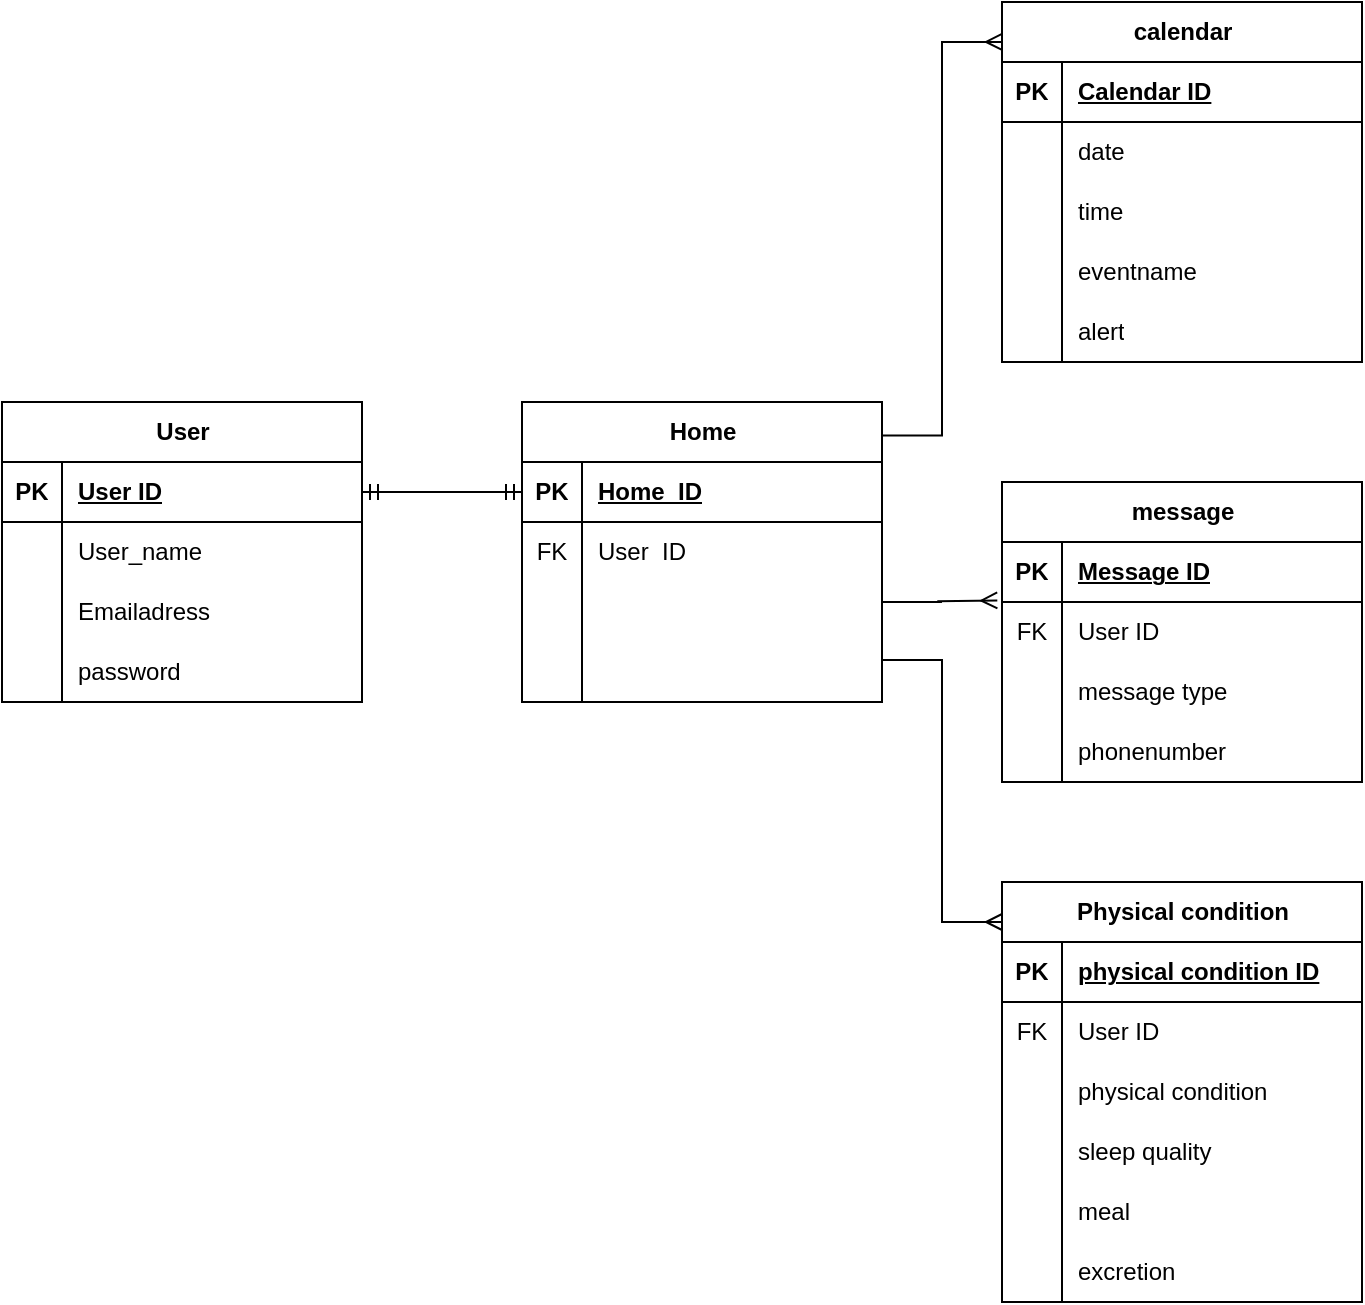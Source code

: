 <mxfile version="22.1.20" type="device">
  <diagram name="ページ1" id="rF1q2CGFbKr-LiLdyYzh">
    <mxGraphModel dx="1050" dy="557" grid="1" gridSize="10" guides="1" tooltips="1" connect="1" arrows="1" fold="1" page="1" pageScale="1" pageWidth="1169" pageHeight="827" math="0" shadow="0">
      <root>
        <mxCell id="0" />
        <mxCell id="1" parent="0" />
        <mxCell id="Z9brL_8OJlglfkDs3yVi-2" value="User" style="shape=table;startSize=30;container=1;collapsible=1;childLayout=tableLayout;fixedRows=1;rowLines=0;fontStyle=1;align=center;resizeLast=1;html=1;" vertex="1" parent="1">
          <mxGeometry x="280" y="360" width="180" height="150" as="geometry" />
        </mxCell>
        <mxCell id="Z9brL_8OJlglfkDs3yVi-3" value="" style="shape=tableRow;horizontal=0;startSize=0;swimlaneHead=0;swimlaneBody=0;fillColor=none;collapsible=0;dropTarget=0;points=[[0,0.5],[1,0.5]];portConstraint=eastwest;top=0;left=0;right=0;bottom=1;" vertex="1" parent="Z9brL_8OJlglfkDs3yVi-2">
          <mxGeometry y="30" width="180" height="30" as="geometry" />
        </mxCell>
        <mxCell id="Z9brL_8OJlglfkDs3yVi-4" value="PK" style="shape=partialRectangle;connectable=0;fillColor=none;top=0;left=0;bottom=0;right=0;fontStyle=1;overflow=hidden;whiteSpace=wrap;html=1;" vertex="1" parent="Z9brL_8OJlglfkDs3yVi-3">
          <mxGeometry width="30" height="30" as="geometry">
            <mxRectangle width="30" height="30" as="alternateBounds" />
          </mxGeometry>
        </mxCell>
        <mxCell id="Z9brL_8OJlglfkDs3yVi-5" value="User ID" style="shape=partialRectangle;connectable=0;fillColor=none;top=0;left=0;bottom=0;right=0;align=left;spacingLeft=6;fontStyle=5;overflow=hidden;whiteSpace=wrap;html=1;" vertex="1" parent="Z9brL_8OJlglfkDs3yVi-3">
          <mxGeometry x="30" width="150" height="30" as="geometry">
            <mxRectangle width="150" height="30" as="alternateBounds" />
          </mxGeometry>
        </mxCell>
        <mxCell id="Z9brL_8OJlglfkDs3yVi-6" value="" style="shape=tableRow;horizontal=0;startSize=0;swimlaneHead=0;swimlaneBody=0;fillColor=none;collapsible=0;dropTarget=0;points=[[0,0.5],[1,0.5]];portConstraint=eastwest;top=0;left=0;right=0;bottom=0;" vertex="1" parent="Z9brL_8OJlglfkDs3yVi-2">
          <mxGeometry y="60" width="180" height="30" as="geometry" />
        </mxCell>
        <mxCell id="Z9brL_8OJlglfkDs3yVi-7" value="" style="shape=partialRectangle;connectable=0;fillColor=none;top=0;left=0;bottom=0;right=0;editable=1;overflow=hidden;whiteSpace=wrap;html=1;" vertex="1" parent="Z9brL_8OJlglfkDs3yVi-6">
          <mxGeometry width="30" height="30" as="geometry">
            <mxRectangle width="30" height="30" as="alternateBounds" />
          </mxGeometry>
        </mxCell>
        <mxCell id="Z9brL_8OJlglfkDs3yVi-8" value="User_name" style="shape=partialRectangle;connectable=0;fillColor=none;top=0;left=0;bottom=0;right=0;align=left;spacingLeft=6;overflow=hidden;whiteSpace=wrap;html=1;" vertex="1" parent="Z9brL_8OJlglfkDs3yVi-6">
          <mxGeometry x="30" width="150" height="30" as="geometry">
            <mxRectangle width="150" height="30" as="alternateBounds" />
          </mxGeometry>
        </mxCell>
        <mxCell id="Z9brL_8OJlglfkDs3yVi-9" value="" style="shape=tableRow;horizontal=0;startSize=0;swimlaneHead=0;swimlaneBody=0;fillColor=none;collapsible=0;dropTarget=0;points=[[0,0.5],[1,0.5]];portConstraint=eastwest;top=0;left=0;right=0;bottom=0;" vertex="1" parent="Z9brL_8OJlglfkDs3yVi-2">
          <mxGeometry y="90" width="180" height="30" as="geometry" />
        </mxCell>
        <mxCell id="Z9brL_8OJlglfkDs3yVi-10" value="" style="shape=partialRectangle;connectable=0;fillColor=none;top=0;left=0;bottom=0;right=0;editable=1;overflow=hidden;whiteSpace=wrap;html=1;" vertex="1" parent="Z9brL_8OJlglfkDs3yVi-9">
          <mxGeometry width="30" height="30" as="geometry">
            <mxRectangle width="30" height="30" as="alternateBounds" />
          </mxGeometry>
        </mxCell>
        <mxCell id="Z9brL_8OJlglfkDs3yVi-11" value="Emailadress" style="shape=partialRectangle;connectable=0;fillColor=none;top=0;left=0;bottom=0;right=0;align=left;spacingLeft=6;overflow=hidden;whiteSpace=wrap;html=1;" vertex="1" parent="Z9brL_8OJlglfkDs3yVi-9">
          <mxGeometry x="30" width="150" height="30" as="geometry">
            <mxRectangle width="150" height="30" as="alternateBounds" />
          </mxGeometry>
        </mxCell>
        <mxCell id="Z9brL_8OJlglfkDs3yVi-12" value="" style="shape=tableRow;horizontal=0;startSize=0;swimlaneHead=0;swimlaneBody=0;fillColor=none;collapsible=0;dropTarget=0;points=[[0,0.5],[1,0.5]];portConstraint=eastwest;top=0;left=0;right=0;bottom=0;" vertex="1" parent="Z9brL_8OJlglfkDs3yVi-2">
          <mxGeometry y="120" width="180" height="30" as="geometry" />
        </mxCell>
        <mxCell id="Z9brL_8OJlglfkDs3yVi-13" value="" style="shape=partialRectangle;connectable=0;fillColor=none;top=0;left=0;bottom=0;right=0;editable=1;overflow=hidden;whiteSpace=wrap;html=1;" vertex="1" parent="Z9brL_8OJlglfkDs3yVi-12">
          <mxGeometry width="30" height="30" as="geometry">
            <mxRectangle width="30" height="30" as="alternateBounds" />
          </mxGeometry>
        </mxCell>
        <mxCell id="Z9brL_8OJlglfkDs3yVi-14" value="password" style="shape=partialRectangle;connectable=0;fillColor=none;top=0;left=0;bottom=0;right=0;align=left;spacingLeft=6;overflow=hidden;whiteSpace=wrap;html=1;" vertex="1" parent="Z9brL_8OJlglfkDs3yVi-12">
          <mxGeometry x="30" width="150" height="30" as="geometry">
            <mxRectangle width="150" height="30" as="alternateBounds" />
          </mxGeometry>
        </mxCell>
        <mxCell id="Z9brL_8OJlglfkDs3yVi-15" style="edgeStyle=orthogonalEdgeStyle;rounded=0;orthogonalLoop=1;jettySize=auto;html=1;exitX=1;exitY=0.5;exitDx=0;exitDy=0;" edge="1" parent="Z9brL_8OJlglfkDs3yVi-2" source="Z9brL_8OJlglfkDs3yVi-3" target="Z9brL_8OJlglfkDs3yVi-3">
          <mxGeometry relative="1" as="geometry" />
        </mxCell>
        <mxCell id="Z9brL_8OJlglfkDs3yVi-16" value="Physical condition" style="shape=table;startSize=30;container=1;collapsible=1;childLayout=tableLayout;fixedRows=1;rowLines=0;fontStyle=1;align=center;resizeLast=1;html=1;" vertex="1" parent="1">
          <mxGeometry x="780" y="600" width="180" height="210" as="geometry" />
        </mxCell>
        <mxCell id="Z9brL_8OJlglfkDs3yVi-17" value="" style="shape=tableRow;horizontal=0;startSize=0;swimlaneHead=0;swimlaneBody=0;fillColor=none;collapsible=0;dropTarget=0;points=[[0,0.5],[1,0.5]];portConstraint=eastwest;top=0;left=0;right=0;bottom=1;" vertex="1" parent="Z9brL_8OJlglfkDs3yVi-16">
          <mxGeometry y="30" width="180" height="30" as="geometry" />
        </mxCell>
        <mxCell id="Z9brL_8OJlglfkDs3yVi-18" value="PK" style="shape=partialRectangle;connectable=0;fillColor=none;top=0;left=0;bottom=0;right=0;fontStyle=1;overflow=hidden;whiteSpace=wrap;html=1;" vertex="1" parent="Z9brL_8OJlglfkDs3yVi-17">
          <mxGeometry width="30" height="30" as="geometry">
            <mxRectangle width="30" height="30" as="alternateBounds" />
          </mxGeometry>
        </mxCell>
        <mxCell id="Z9brL_8OJlglfkDs3yVi-19" value="physical condition ID" style="shape=partialRectangle;connectable=0;fillColor=none;top=0;left=0;bottom=0;right=0;align=left;spacingLeft=6;fontStyle=5;overflow=hidden;whiteSpace=wrap;html=1;" vertex="1" parent="Z9brL_8OJlglfkDs3yVi-17">
          <mxGeometry x="30" width="150" height="30" as="geometry">
            <mxRectangle width="150" height="30" as="alternateBounds" />
          </mxGeometry>
        </mxCell>
        <mxCell id="Z9brL_8OJlglfkDs3yVi-20" style="shape=tableRow;horizontal=0;startSize=0;swimlaneHead=0;swimlaneBody=0;fillColor=none;collapsible=0;dropTarget=0;points=[[0,0.5],[1,0.5]];portConstraint=eastwest;top=0;left=0;right=0;bottom=0;" vertex="1" parent="Z9brL_8OJlglfkDs3yVi-16">
          <mxGeometry y="60" width="180" height="30" as="geometry" />
        </mxCell>
        <mxCell id="Z9brL_8OJlglfkDs3yVi-21" value="FK" style="shape=partialRectangle;connectable=0;fillColor=none;top=0;left=0;bottom=0;right=0;editable=1;overflow=hidden;whiteSpace=wrap;html=1;" vertex="1" parent="Z9brL_8OJlglfkDs3yVi-20">
          <mxGeometry width="30" height="30" as="geometry">
            <mxRectangle width="30" height="30" as="alternateBounds" />
          </mxGeometry>
        </mxCell>
        <mxCell id="Z9brL_8OJlglfkDs3yVi-22" value="User ID" style="shape=partialRectangle;connectable=0;fillColor=none;top=0;left=0;bottom=0;right=0;align=left;spacingLeft=6;overflow=hidden;whiteSpace=wrap;html=1;" vertex="1" parent="Z9brL_8OJlglfkDs3yVi-20">
          <mxGeometry x="30" width="150" height="30" as="geometry">
            <mxRectangle width="150" height="30" as="alternateBounds" />
          </mxGeometry>
        </mxCell>
        <mxCell id="Z9brL_8OJlglfkDs3yVi-23" value="" style="shape=tableRow;horizontal=0;startSize=0;swimlaneHead=0;swimlaneBody=0;fillColor=none;collapsible=0;dropTarget=0;points=[[0,0.5],[1,0.5]];portConstraint=eastwest;top=0;left=0;right=0;bottom=0;" vertex="1" parent="Z9brL_8OJlglfkDs3yVi-16">
          <mxGeometry y="90" width="180" height="30" as="geometry" />
        </mxCell>
        <mxCell id="Z9brL_8OJlglfkDs3yVi-24" value="" style="shape=partialRectangle;connectable=0;fillColor=none;top=0;left=0;bottom=0;right=0;editable=1;overflow=hidden;whiteSpace=wrap;html=1;" vertex="1" parent="Z9brL_8OJlglfkDs3yVi-23">
          <mxGeometry width="30" height="30" as="geometry">
            <mxRectangle width="30" height="30" as="alternateBounds" />
          </mxGeometry>
        </mxCell>
        <mxCell id="Z9brL_8OJlglfkDs3yVi-25" value="physical condition" style="shape=partialRectangle;connectable=0;fillColor=none;top=0;left=0;bottom=0;right=0;align=left;spacingLeft=6;overflow=hidden;whiteSpace=wrap;html=1;" vertex="1" parent="Z9brL_8OJlglfkDs3yVi-23">
          <mxGeometry x="30" width="150" height="30" as="geometry">
            <mxRectangle width="150" height="30" as="alternateBounds" />
          </mxGeometry>
        </mxCell>
        <mxCell id="Z9brL_8OJlglfkDs3yVi-26" value="" style="shape=tableRow;horizontal=0;startSize=0;swimlaneHead=0;swimlaneBody=0;fillColor=none;collapsible=0;dropTarget=0;points=[[0,0.5],[1,0.5]];portConstraint=eastwest;top=0;left=0;right=0;bottom=0;" vertex="1" parent="Z9brL_8OJlglfkDs3yVi-16">
          <mxGeometry y="120" width="180" height="30" as="geometry" />
        </mxCell>
        <mxCell id="Z9brL_8OJlglfkDs3yVi-27" value="" style="shape=partialRectangle;connectable=0;fillColor=none;top=0;left=0;bottom=0;right=0;editable=1;overflow=hidden;whiteSpace=wrap;html=1;" vertex="1" parent="Z9brL_8OJlglfkDs3yVi-26">
          <mxGeometry width="30" height="30" as="geometry">
            <mxRectangle width="30" height="30" as="alternateBounds" />
          </mxGeometry>
        </mxCell>
        <mxCell id="Z9brL_8OJlglfkDs3yVi-28" value="sleep quality" style="shape=partialRectangle;connectable=0;fillColor=none;top=0;left=0;bottom=0;right=0;align=left;spacingLeft=6;overflow=hidden;whiteSpace=wrap;html=1;" vertex="1" parent="Z9brL_8OJlglfkDs3yVi-26">
          <mxGeometry x="30" width="150" height="30" as="geometry">
            <mxRectangle width="150" height="30" as="alternateBounds" />
          </mxGeometry>
        </mxCell>
        <mxCell id="Z9brL_8OJlglfkDs3yVi-29" value="" style="shape=tableRow;horizontal=0;startSize=0;swimlaneHead=0;swimlaneBody=0;fillColor=none;collapsible=0;dropTarget=0;points=[[0,0.5],[1,0.5]];portConstraint=eastwest;top=0;left=0;right=0;bottom=0;" vertex="1" parent="Z9brL_8OJlglfkDs3yVi-16">
          <mxGeometry y="150" width="180" height="30" as="geometry" />
        </mxCell>
        <mxCell id="Z9brL_8OJlglfkDs3yVi-30" value="" style="shape=partialRectangle;connectable=0;fillColor=none;top=0;left=0;bottom=0;right=0;editable=1;overflow=hidden;whiteSpace=wrap;html=1;" vertex="1" parent="Z9brL_8OJlglfkDs3yVi-29">
          <mxGeometry width="30" height="30" as="geometry">
            <mxRectangle width="30" height="30" as="alternateBounds" />
          </mxGeometry>
        </mxCell>
        <mxCell id="Z9brL_8OJlglfkDs3yVi-31" value="meal" style="shape=partialRectangle;connectable=0;fillColor=none;top=0;left=0;bottom=0;right=0;align=left;spacingLeft=6;overflow=hidden;whiteSpace=wrap;html=1;" vertex="1" parent="Z9brL_8OJlglfkDs3yVi-29">
          <mxGeometry x="30" width="150" height="30" as="geometry">
            <mxRectangle width="150" height="30" as="alternateBounds" />
          </mxGeometry>
        </mxCell>
        <mxCell id="Z9brL_8OJlglfkDs3yVi-32" style="shape=tableRow;horizontal=0;startSize=0;swimlaneHead=0;swimlaneBody=0;fillColor=none;collapsible=0;dropTarget=0;points=[[0,0.5],[1,0.5]];portConstraint=eastwest;top=0;left=0;right=0;bottom=0;" vertex="1" parent="Z9brL_8OJlglfkDs3yVi-16">
          <mxGeometry y="180" width="180" height="30" as="geometry" />
        </mxCell>
        <mxCell id="Z9brL_8OJlglfkDs3yVi-33" style="shape=partialRectangle;connectable=0;fillColor=none;top=0;left=0;bottom=0;right=0;editable=1;overflow=hidden;whiteSpace=wrap;html=1;" vertex="1" parent="Z9brL_8OJlglfkDs3yVi-32">
          <mxGeometry width="30" height="30" as="geometry">
            <mxRectangle width="30" height="30" as="alternateBounds" />
          </mxGeometry>
        </mxCell>
        <mxCell id="Z9brL_8OJlglfkDs3yVi-34" value="excretion" style="shape=partialRectangle;connectable=0;fillColor=none;top=0;left=0;bottom=0;right=0;align=left;spacingLeft=6;overflow=hidden;whiteSpace=wrap;html=1;" vertex="1" parent="Z9brL_8OJlglfkDs3yVi-32">
          <mxGeometry x="30" width="150" height="30" as="geometry">
            <mxRectangle width="150" height="30" as="alternateBounds" />
          </mxGeometry>
        </mxCell>
        <mxCell id="Z9brL_8OJlglfkDs3yVi-35" value="message" style="shape=table;startSize=30;container=1;collapsible=1;childLayout=tableLayout;fixedRows=1;rowLines=0;fontStyle=1;align=center;resizeLast=1;html=1;" vertex="1" parent="1">
          <mxGeometry x="780" y="400" width="180" height="150" as="geometry" />
        </mxCell>
        <mxCell id="Z9brL_8OJlglfkDs3yVi-36" value="" style="shape=tableRow;horizontal=0;startSize=0;swimlaneHead=0;swimlaneBody=0;fillColor=none;collapsible=0;dropTarget=0;points=[[0,0.5],[1,0.5]];portConstraint=eastwest;top=0;left=0;right=0;bottom=1;" vertex="1" parent="Z9brL_8OJlglfkDs3yVi-35">
          <mxGeometry y="30" width="180" height="30" as="geometry" />
        </mxCell>
        <mxCell id="Z9brL_8OJlglfkDs3yVi-37" value="PK" style="shape=partialRectangle;connectable=0;fillColor=none;top=0;left=0;bottom=0;right=0;fontStyle=1;overflow=hidden;whiteSpace=wrap;html=1;" vertex="1" parent="Z9brL_8OJlglfkDs3yVi-36">
          <mxGeometry width="30" height="30" as="geometry">
            <mxRectangle width="30" height="30" as="alternateBounds" />
          </mxGeometry>
        </mxCell>
        <mxCell id="Z9brL_8OJlglfkDs3yVi-38" value="Message ID" style="shape=partialRectangle;connectable=0;fillColor=none;top=0;left=0;bottom=0;right=0;align=left;spacingLeft=6;fontStyle=5;overflow=hidden;whiteSpace=wrap;html=1;" vertex="1" parent="Z9brL_8OJlglfkDs3yVi-36">
          <mxGeometry x="30" width="150" height="30" as="geometry">
            <mxRectangle width="150" height="30" as="alternateBounds" />
          </mxGeometry>
        </mxCell>
        <mxCell id="Z9brL_8OJlglfkDs3yVi-39" value="" style="shape=tableRow;horizontal=0;startSize=0;swimlaneHead=0;swimlaneBody=0;fillColor=none;collapsible=0;dropTarget=0;points=[[0,0.5],[1,0.5]];portConstraint=eastwest;top=0;left=0;right=0;bottom=0;" vertex="1" parent="Z9brL_8OJlglfkDs3yVi-35">
          <mxGeometry y="60" width="180" height="30" as="geometry" />
        </mxCell>
        <mxCell id="Z9brL_8OJlglfkDs3yVi-40" value="FK" style="shape=partialRectangle;connectable=0;fillColor=none;top=0;left=0;bottom=0;right=0;editable=1;overflow=hidden;whiteSpace=wrap;html=1;" vertex="1" parent="Z9brL_8OJlglfkDs3yVi-39">
          <mxGeometry width="30" height="30" as="geometry">
            <mxRectangle width="30" height="30" as="alternateBounds" />
          </mxGeometry>
        </mxCell>
        <mxCell id="Z9brL_8OJlglfkDs3yVi-41" value="User ID" style="shape=partialRectangle;connectable=0;fillColor=none;top=0;left=0;bottom=0;right=0;align=left;spacingLeft=6;overflow=hidden;whiteSpace=wrap;html=1;" vertex="1" parent="Z9brL_8OJlglfkDs3yVi-39">
          <mxGeometry x="30" width="150" height="30" as="geometry">
            <mxRectangle width="150" height="30" as="alternateBounds" />
          </mxGeometry>
        </mxCell>
        <mxCell id="Z9brL_8OJlglfkDs3yVi-42" value="" style="shape=tableRow;horizontal=0;startSize=0;swimlaneHead=0;swimlaneBody=0;fillColor=none;collapsible=0;dropTarget=0;points=[[0,0.5],[1,0.5]];portConstraint=eastwest;top=0;left=0;right=0;bottom=0;" vertex="1" parent="Z9brL_8OJlglfkDs3yVi-35">
          <mxGeometry y="90" width="180" height="30" as="geometry" />
        </mxCell>
        <mxCell id="Z9brL_8OJlglfkDs3yVi-43" value="" style="shape=partialRectangle;connectable=0;fillColor=none;top=0;left=0;bottom=0;right=0;editable=1;overflow=hidden;whiteSpace=wrap;html=1;" vertex="1" parent="Z9brL_8OJlglfkDs3yVi-42">
          <mxGeometry width="30" height="30" as="geometry">
            <mxRectangle width="30" height="30" as="alternateBounds" />
          </mxGeometry>
        </mxCell>
        <mxCell id="Z9brL_8OJlglfkDs3yVi-44" value="message type" style="shape=partialRectangle;connectable=0;fillColor=none;top=0;left=0;bottom=0;right=0;align=left;spacingLeft=6;overflow=hidden;whiteSpace=wrap;html=1;" vertex="1" parent="Z9brL_8OJlglfkDs3yVi-42">
          <mxGeometry x="30" width="150" height="30" as="geometry">
            <mxRectangle width="150" height="30" as="alternateBounds" />
          </mxGeometry>
        </mxCell>
        <mxCell id="Z9brL_8OJlglfkDs3yVi-45" value="" style="shape=tableRow;horizontal=0;startSize=0;swimlaneHead=0;swimlaneBody=0;fillColor=none;collapsible=0;dropTarget=0;points=[[0,0.5],[1,0.5]];portConstraint=eastwest;top=0;left=0;right=0;bottom=0;" vertex="1" parent="Z9brL_8OJlglfkDs3yVi-35">
          <mxGeometry y="120" width="180" height="30" as="geometry" />
        </mxCell>
        <mxCell id="Z9brL_8OJlglfkDs3yVi-46" value="" style="shape=partialRectangle;connectable=0;fillColor=none;top=0;left=0;bottom=0;right=0;editable=1;overflow=hidden;whiteSpace=wrap;html=1;" vertex="1" parent="Z9brL_8OJlglfkDs3yVi-45">
          <mxGeometry width="30" height="30" as="geometry">
            <mxRectangle width="30" height="30" as="alternateBounds" />
          </mxGeometry>
        </mxCell>
        <mxCell id="Z9brL_8OJlglfkDs3yVi-47" value="phonenumber" style="shape=partialRectangle;connectable=0;fillColor=none;top=0;left=0;bottom=0;right=0;align=left;spacingLeft=6;overflow=hidden;whiteSpace=wrap;html=1;" vertex="1" parent="Z9brL_8OJlglfkDs3yVi-45">
          <mxGeometry x="30" width="150" height="30" as="geometry">
            <mxRectangle width="150" height="30" as="alternateBounds" />
          </mxGeometry>
        </mxCell>
        <mxCell id="Z9brL_8OJlglfkDs3yVi-48" value="calendar" style="shape=table;startSize=30;container=1;collapsible=1;childLayout=tableLayout;fixedRows=1;rowLines=0;fontStyle=1;align=center;resizeLast=1;html=1;swimlaneLine=1;perimeterSpacing=0;" vertex="1" parent="1">
          <mxGeometry x="780" y="160" width="180" height="180" as="geometry">
            <mxRectangle x="10" y="210" width="90" height="30" as="alternateBounds" />
          </mxGeometry>
        </mxCell>
        <mxCell id="Z9brL_8OJlglfkDs3yVi-49" value="" style="shape=tableRow;horizontal=0;startSize=0;swimlaneHead=0;swimlaneBody=0;fillColor=none;collapsible=0;dropTarget=0;points=[[0,0.5],[1,0.5]];portConstraint=eastwest;top=0;left=0;right=0;bottom=1;" vertex="1" parent="Z9brL_8OJlglfkDs3yVi-48">
          <mxGeometry y="30" width="180" height="30" as="geometry" />
        </mxCell>
        <mxCell id="Z9brL_8OJlglfkDs3yVi-50" value="PK" style="shape=partialRectangle;connectable=0;fillColor=none;top=0;left=0;bottom=0;right=0;fontStyle=1;overflow=hidden;whiteSpace=wrap;html=1;" vertex="1" parent="Z9brL_8OJlglfkDs3yVi-49">
          <mxGeometry width="30" height="30" as="geometry">
            <mxRectangle width="30" height="30" as="alternateBounds" />
          </mxGeometry>
        </mxCell>
        <mxCell id="Z9brL_8OJlglfkDs3yVi-51" value="Calendar ID" style="shape=partialRectangle;connectable=0;fillColor=none;top=0;left=0;bottom=0;right=0;align=left;spacingLeft=6;fontStyle=5;overflow=hidden;whiteSpace=wrap;html=1;" vertex="1" parent="Z9brL_8OJlglfkDs3yVi-49">
          <mxGeometry x="30" width="150" height="30" as="geometry">
            <mxRectangle width="150" height="30" as="alternateBounds" />
          </mxGeometry>
        </mxCell>
        <mxCell id="Z9brL_8OJlglfkDs3yVi-52" value="" style="shape=tableRow;horizontal=0;startSize=0;swimlaneHead=0;swimlaneBody=0;fillColor=none;collapsible=0;dropTarget=0;points=[[0,0.5],[1,0.5]];portConstraint=eastwest;top=0;left=0;right=0;bottom=0;" vertex="1" parent="Z9brL_8OJlglfkDs3yVi-48">
          <mxGeometry y="60" width="180" height="30" as="geometry" />
        </mxCell>
        <mxCell id="Z9brL_8OJlglfkDs3yVi-53" value="" style="shape=partialRectangle;connectable=0;fillColor=none;top=0;left=0;bottom=0;right=0;editable=1;overflow=hidden;whiteSpace=wrap;html=1;" vertex="1" parent="Z9brL_8OJlglfkDs3yVi-52">
          <mxGeometry width="30" height="30" as="geometry">
            <mxRectangle width="30" height="30" as="alternateBounds" />
          </mxGeometry>
        </mxCell>
        <mxCell id="Z9brL_8OJlglfkDs3yVi-54" value="date" style="shape=partialRectangle;connectable=0;fillColor=none;top=0;left=0;bottom=0;right=0;align=left;spacingLeft=6;overflow=hidden;whiteSpace=wrap;html=1;" vertex="1" parent="Z9brL_8OJlglfkDs3yVi-52">
          <mxGeometry x="30" width="150" height="30" as="geometry">
            <mxRectangle width="150" height="30" as="alternateBounds" />
          </mxGeometry>
        </mxCell>
        <mxCell id="Z9brL_8OJlglfkDs3yVi-55" value="" style="shape=tableRow;horizontal=0;startSize=0;swimlaneHead=0;swimlaneBody=0;fillColor=none;collapsible=0;dropTarget=0;points=[[0,0.5],[1,0.5]];portConstraint=eastwest;top=0;left=0;right=0;bottom=0;" vertex="1" parent="Z9brL_8OJlglfkDs3yVi-48">
          <mxGeometry y="90" width="180" height="30" as="geometry" />
        </mxCell>
        <mxCell id="Z9brL_8OJlglfkDs3yVi-56" value="" style="shape=partialRectangle;connectable=0;fillColor=none;top=0;left=0;bottom=0;right=0;editable=1;overflow=hidden;whiteSpace=wrap;html=1;" vertex="1" parent="Z9brL_8OJlglfkDs3yVi-55">
          <mxGeometry width="30" height="30" as="geometry">
            <mxRectangle width="30" height="30" as="alternateBounds" />
          </mxGeometry>
        </mxCell>
        <mxCell id="Z9brL_8OJlglfkDs3yVi-57" value="time" style="shape=partialRectangle;connectable=0;fillColor=none;top=0;left=0;bottom=0;right=0;align=left;spacingLeft=6;overflow=hidden;whiteSpace=wrap;html=1;" vertex="1" parent="Z9brL_8OJlglfkDs3yVi-55">
          <mxGeometry x="30" width="150" height="30" as="geometry">
            <mxRectangle width="150" height="30" as="alternateBounds" />
          </mxGeometry>
        </mxCell>
        <mxCell id="Z9brL_8OJlglfkDs3yVi-58" value="" style="shape=tableRow;horizontal=0;startSize=0;swimlaneHead=0;swimlaneBody=0;fillColor=none;collapsible=0;dropTarget=0;points=[[0,0.5],[1,0.5]];portConstraint=eastwest;top=0;left=0;right=0;bottom=0;" vertex="1" parent="Z9brL_8OJlglfkDs3yVi-48">
          <mxGeometry y="120" width="180" height="30" as="geometry" />
        </mxCell>
        <mxCell id="Z9brL_8OJlglfkDs3yVi-59" value="" style="shape=partialRectangle;connectable=0;fillColor=none;top=0;left=0;bottom=0;right=0;editable=1;overflow=hidden;whiteSpace=wrap;html=1;" vertex="1" parent="Z9brL_8OJlglfkDs3yVi-58">
          <mxGeometry width="30" height="30" as="geometry">
            <mxRectangle width="30" height="30" as="alternateBounds" />
          </mxGeometry>
        </mxCell>
        <mxCell id="Z9brL_8OJlglfkDs3yVi-60" value="eventname&lt;br&gt;" style="shape=partialRectangle;connectable=0;fillColor=none;top=0;left=0;bottom=0;right=0;align=left;spacingLeft=6;overflow=hidden;whiteSpace=wrap;html=1;" vertex="1" parent="Z9brL_8OJlglfkDs3yVi-58">
          <mxGeometry x="30" width="150" height="30" as="geometry">
            <mxRectangle width="150" height="30" as="alternateBounds" />
          </mxGeometry>
        </mxCell>
        <mxCell id="Z9brL_8OJlglfkDs3yVi-61" style="shape=tableRow;horizontal=0;startSize=0;swimlaneHead=0;swimlaneBody=0;fillColor=none;collapsible=0;dropTarget=0;points=[[0,0.5],[1,0.5]];portConstraint=eastwest;top=0;left=0;right=0;bottom=0;" vertex="1" parent="Z9brL_8OJlglfkDs3yVi-48">
          <mxGeometry y="150" width="180" height="30" as="geometry" />
        </mxCell>
        <mxCell id="Z9brL_8OJlglfkDs3yVi-62" style="shape=partialRectangle;connectable=0;fillColor=none;top=0;left=0;bottom=0;right=0;editable=1;overflow=hidden;whiteSpace=wrap;html=1;" vertex="1" parent="Z9brL_8OJlglfkDs3yVi-61">
          <mxGeometry width="30" height="30" as="geometry">
            <mxRectangle width="30" height="30" as="alternateBounds" />
          </mxGeometry>
        </mxCell>
        <mxCell id="Z9brL_8OJlglfkDs3yVi-63" value="alert" style="shape=partialRectangle;connectable=0;fillColor=none;top=0;left=0;bottom=0;right=0;align=left;spacingLeft=6;overflow=hidden;whiteSpace=wrap;html=1;" vertex="1" parent="Z9brL_8OJlglfkDs3yVi-61">
          <mxGeometry x="30" width="150" height="30" as="geometry">
            <mxRectangle width="150" height="30" as="alternateBounds" />
          </mxGeometry>
        </mxCell>
        <mxCell id="Z9brL_8OJlglfkDs3yVi-64" value="Home" style="shape=table;startSize=30;container=1;collapsible=1;childLayout=tableLayout;fixedRows=1;rowLines=0;fontStyle=1;align=center;resizeLast=1;html=1;" vertex="1" parent="1">
          <mxGeometry x="540" y="360" width="180" height="150" as="geometry" />
        </mxCell>
        <mxCell id="Z9brL_8OJlglfkDs3yVi-65" value="" style="shape=tableRow;horizontal=0;startSize=0;swimlaneHead=0;swimlaneBody=0;fillColor=none;collapsible=0;dropTarget=0;points=[[0,0.5],[1,0.5]];portConstraint=eastwest;top=0;left=0;right=0;bottom=1;" vertex="1" parent="Z9brL_8OJlglfkDs3yVi-64">
          <mxGeometry y="30" width="180" height="30" as="geometry" />
        </mxCell>
        <mxCell id="Z9brL_8OJlglfkDs3yVi-66" value="PK" style="shape=partialRectangle;connectable=0;fillColor=none;top=0;left=0;bottom=0;right=0;fontStyle=1;overflow=hidden;whiteSpace=wrap;html=1;" vertex="1" parent="Z9brL_8OJlglfkDs3yVi-65">
          <mxGeometry width="30" height="30" as="geometry">
            <mxRectangle width="30" height="30" as="alternateBounds" />
          </mxGeometry>
        </mxCell>
        <mxCell id="Z9brL_8OJlglfkDs3yVi-67" value="Home&amp;nbsp; ID" style="shape=partialRectangle;connectable=0;fillColor=none;top=0;left=0;bottom=0;right=0;align=left;spacingLeft=6;fontStyle=5;overflow=hidden;whiteSpace=wrap;html=1;" vertex="1" parent="Z9brL_8OJlglfkDs3yVi-65">
          <mxGeometry x="30" width="150" height="30" as="geometry">
            <mxRectangle width="150" height="30" as="alternateBounds" />
          </mxGeometry>
        </mxCell>
        <mxCell id="Z9brL_8OJlglfkDs3yVi-68" value="" style="shape=tableRow;horizontal=0;startSize=0;swimlaneHead=0;swimlaneBody=0;fillColor=none;collapsible=0;dropTarget=0;points=[[0,0.5],[1,0.5]];portConstraint=eastwest;top=0;left=0;right=0;bottom=0;" vertex="1" parent="Z9brL_8OJlglfkDs3yVi-64">
          <mxGeometry y="60" width="180" height="30" as="geometry" />
        </mxCell>
        <mxCell id="Z9brL_8OJlglfkDs3yVi-69" value="FK" style="shape=partialRectangle;connectable=0;fillColor=none;top=0;left=0;bottom=0;right=0;editable=1;overflow=hidden;whiteSpace=wrap;html=1;" vertex="1" parent="Z9brL_8OJlglfkDs3yVi-68">
          <mxGeometry width="30" height="30" as="geometry">
            <mxRectangle width="30" height="30" as="alternateBounds" />
          </mxGeometry>
        </mxCell>
        <mxCell id="Z9brL_8OJlglfkDs3yVi-70" value="User&amp;nbsp; ID" style="shape=partialRectangle;connectable=0;fillColor=none;top=0;left=0;bottom=0;right=0;align=left;spacingLeft=6;overflow=hidden;whiteSpace=wrap;html=1;" vertex="1" parent="Z9brL_8OJlglfkDs3yVi-68">
          <mxGeometry x="30" width="150" height="30" as="geometry">
            <mxRectangle width="150" height="30" as="alternateBounds" />
          </mxGeometry>
        </mxCell>
        <mxCell id="Z9brL_8OJlglfkDs3yVi-71" value="" style="shape=tableRow;horizontal=0;startSize=0;swimlaneHead=0;swimlaneBody=0;fillColor=none;collapsible=0;dropTarget=0;points=[[0,0.5],[1,0.5]];portConstraint=eastwest;top=0;left=0;right=0;bottom=0;" vertex="1" parent="Z9brL_8OJlglfkDs3yVi-64">
          <mxGeometry y="90" width="180" height="30" as="geometry" />
        </mxCell>
        <mxCell id="Z9brL_8OJlglfkDs3yVi-72" value="" style="shape=partialRectangle;connectable=0;fillColor=none;top=0;left=0;bottom=0;right=0;editable=1;overflow=hidden;whiteSpace=wrap;html=1;" vertex="1" parent="Z9brL_8OJlglfkDs3yVi-71">
          <mxGeometry width="30" height="30" as="geometry">
            <mxRectangle width="30" height="30" as="alternateBounds" />
          </mxGeometry>
        </mxCell>
        <mxCell id="Z9brL_8OJlglfkDs3yVi-73" value="" style="shape=partialRectangle;connectable=0;fillColor=none;top=0;left=0;bottom=0;right=0;align=left;spacingLeft=6;overflow=hidden;whiteSpace=wrap;html=1;" vertex="1" parent="Z9brL_8OJlglfkDs3yVi-71">
          <mxGeometry x="30" width="150" height="30" as="geometry">
            <mxRectangle width="150" height="30" as="alternateBounds" />
          </mxGeometry>
        </mxCell>
        <mxCell id="Z9brL_8OJlglfkDs3yVi-74" value="" style="shape=tableRow;horizontal=0;startSize=0;swimlaneHead=0;swimlaneBody=0;fillColor=none;collapsible=0;dropTarget=0;points=[[0,0.5],[1,0.5]];portConstraint=eastwest;top=0;left=0;right=0;bottom=0;" vertex="1" parent="Z9brL_8OJlglfkDs3yVi-64">
          <mxGeometry y="120" width="180" height="30" as="geometry" />
        </mxCell>
        <mxCell id="Z9brL_8OJlglfkDs3yVi-75" value="" style="shape=partialRectangle;connectable=0;fillColor=none;top=0;left=0;bottom=0;right=0;editable=1;overflow=hidden;whiteSpace=wrap;html=1;" vertex="1" parent="Z9brL_8OJlglfkDs3yVi-74">
          <mxGeometry width="30" height="30" as="geometry">
            <mxRectangle width="30" height="30" as="alternateBounds" />
          </mxGeometry>
        </mxCell>
        <mxCell id="Z9brL_8OJlglfkDs3yVi-76" value="" style="shape=partialRectangle;connectable=0;fillColor=none;top=0;left=0;bottom=0;right=0;align=left;spacingLeft=6;overflow=hidden;whiteSpace=wrap;html=1;" vertex="1" parent="Z9brL_8OJlglfkDs3yVi-74">
          <mxGeometry x="30" width="150" height="30" as="geometry">
            <mxRectangle width="150" height="30" as="alternateBounds" />
          </mxGeometry>
        </mxCell>
        <mxCell id="Z9brL_8OJlglfkDs3yVi-77" value="" style="edgeStyle=entityRelationEdgeStyle;fontSize=12;html=1;endArrow=ERmandOne;startArrow=ERmandOne;rounded=0;entryX=0;entryY=0.5;entryDx=0;entryDy=0;exitX=1;exitY=0.5;exitDx=0;exitDy=0;" edge="1" parent="1" source="Z9brL_8OJlglfkDs3yVi-3" target="Z9brL_8OJlglfkDs3yVi-65">
          <mxGeometry width="100" height="100" relative="1" as="geometry">
            <mxPoint x="450" y="405" as="sourcePoint" />
            <mxPoint x="710" y="380" as="targetPoint" />
            <Array as="points">
              <mxPoint x="460" y="470" />
            </Array>
          </mxGeometry>
        </mxCell>
        <mxCell id="Z9brL_8OJlglfkDs3yVi-78" value="" style="edgeStyle=entityRelationEdgeStyle;fontSize=12;html=1;endArrow=ERmany;rounded=0;entryX=0;entryY=0.111;entryDx=0;entryDy=0;entryPerimeter=0;exitX=1;exitY=0.112;exitDx=0;exitDy=0;exitPerimeter=0;" edge="1" parent="1" source="Z9brL_8OJlglfkDs3yVi-64" target="Z9brL_8OJlglfkDs3yVi-48">
          <mxGeometry width="100" height="100" relative="1" as="geometry">
            <mxPoint x="550" y="280" as="sourcePoint" />
            <mxPoint x="650" y="180" as="targetPoint" />
            <Array as="points">
              <mxPoint x="710" y="180" />
              <mxPoint x="660" y="180" />
            </Array>
          </mxGeometry>
        </mxCell>
        <mxCell id="Z9brL_8OJlglfkDs3yVi-80" value="" style="edgeStyle=entityRelationEdgeStyle;fontSize=12;html=1;endArrow=ERmany;rounded=0;entryX=-0.013;entryY=0.973;entryDx=0;entryDy=0;entryPerimeter=0;" edge="1" parent="1" target="Z9brL_8OJlglfkDs3yVi-36">
          <mxGeometry width="100" height="100" relative="1" as="geometry">
            <mxPoint x="720" y="460" as="sourcePoint" />
            <mxPoint x="820" y="360" as="targetPoint" />
          </mxGeometry>
        </mxCell>
        <mxCell id="Z9brL_8OJlglfkDs3yVi-83" value="" style="edgeStyle=entityRelationEdgeStyle;fontSize=12;html=1;endArrow=ERmany;rounded=0;exitX=1.02;exitY=0.3;exitDx=0;exitDy=0;exitPerimeter=0;" edge="1" parent="1">
          <mxGeometry width="100" height="100" relative="1" as="geometry">
            <mxPoint x="720.0" y="489" as="sourcePoint" />
            <mxPoint x="780" y="620" as="targetPoint" />
            <Array as="points">
              <mxPoint x="716.4" y="500" />
              <mxPoint x="736.4" y="530" />
            </Array>
          </mxGeometry>
        </mxCell>
      </root>
    </mxGraphModel>
  </diagram>
</mxfile>
